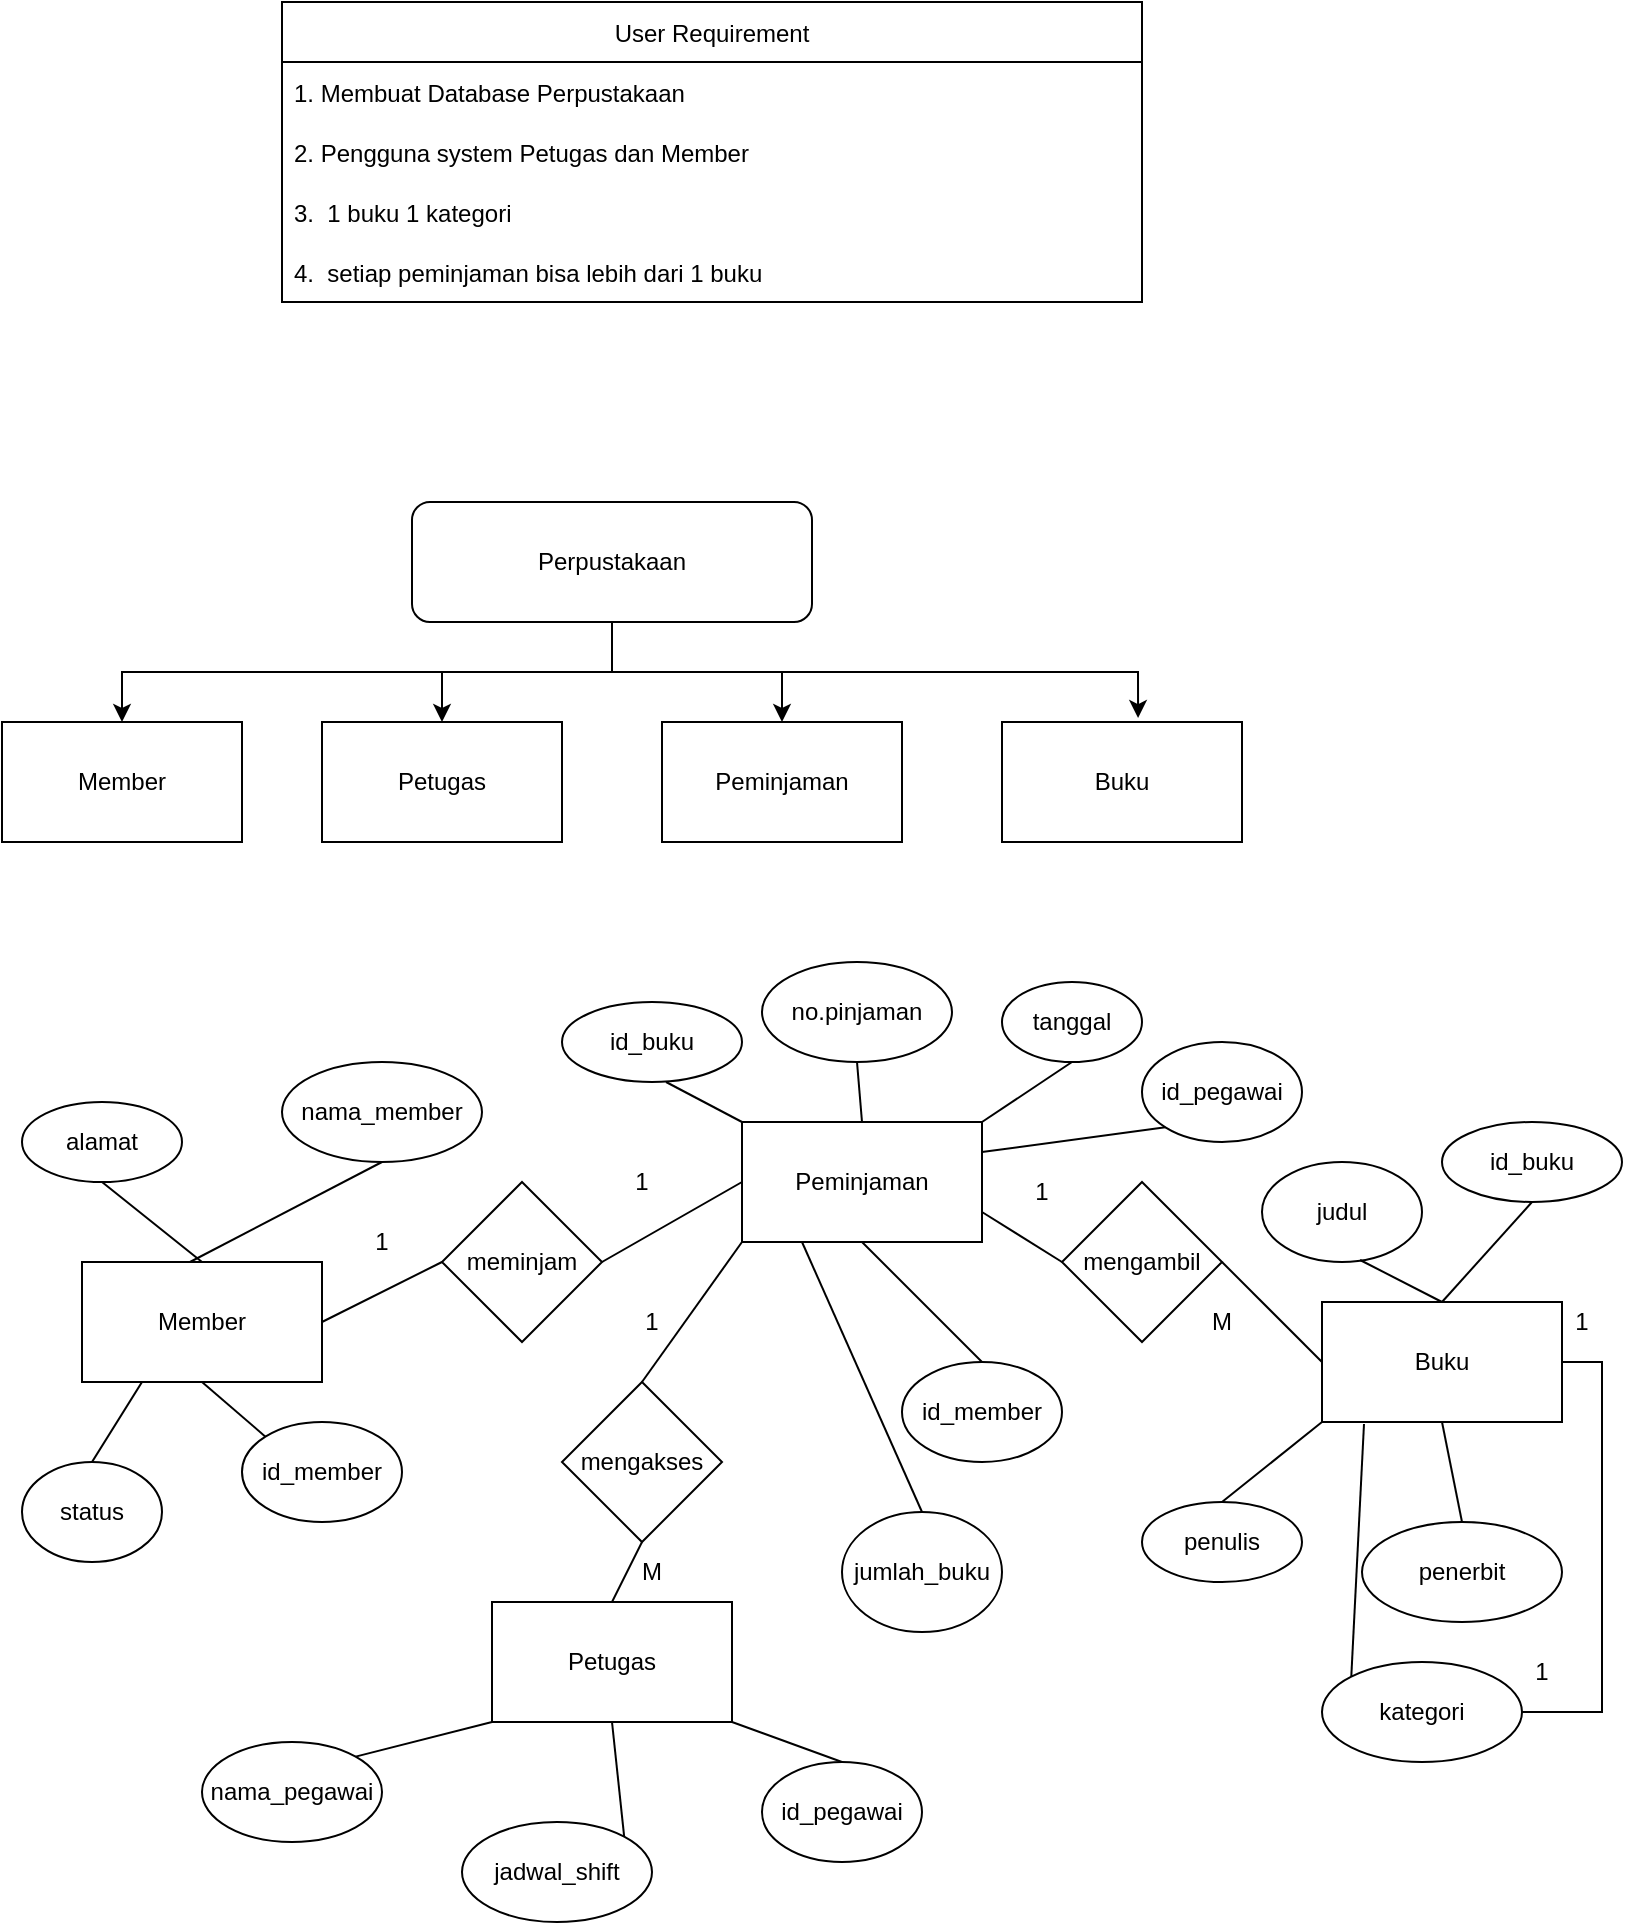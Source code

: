 <mxfile version="15.6.5" type="github"><diagram id="3bQUJpN8k2muaRIqIm6b" name="Page-1"><mxGraphModel dx="862" dy="492" grid="1" gridSize="10" guides="1" tooltips="1" connect="1" arrows="1" fold="1" page="1" pageScale="1" pageWidth="850" pageHeight="1100" math="0" shadow="0"><root><mxCell id="0"/><mxCell id="1" parent="0"/><mxCell id="HlvAQcf4TAFLOSOdBuCV-1" value="User Requirement" style="swimlane;fontStyle=0;childLayout=stackLayout;horizontal=1;startSize=30;horizontalStack=0;resizeParent=1;resizeParentMax=0;resizeLast=0;collapsible=1;marginBottom=0;fontColor=default;fillColor=default;strokeColor=default;" parent="1" vertex="1"><mxGeometry x="160" y="110" width="430" height="150" as="geometry"/></mxCell><mxCell id="HlvAQcf4TAFLOSOdBuCV-2" value="1. Membuat Database Perpustakaan" style="text;strokeColor=none;fillColor=none;align=left;verticalAlign=middle;spacingLeft=4;spacingRight=4;overflow=hidden;points=[[0,0.5],[1,0.5]];portConstraint=eastwest;rotatable=0;fontColor=default;" parent="HlvAQcf4TAFLOSOdBuCV-1" vertex="1"><mxGeometry y="30" width="430" height="30" as="geometry"/></mxCell><mxCell id="HlvAQcf4TAFLOSOdBuCV-3" value="2. Pengguna system Petugas dan Member" style="text;strokeColor=none;fillColor=none;align=left;verticalAlign=middle;spacingLeft=4;spacingRight=4;overflow=hidden;points=[[0,0.5],[1,0.5]];portConstraint=eastwest;rotatable=0;fontColor=default;" parent="HlvAQcf4TAFLOSOdBuCV-1" vertex="1"><mxGeometry y="60" width="430" height="30" as="geometry"/></mxCell><mxCell id="HlvAQcf4TAFLOSOdBuCV-4" value="3.  1 buku 1 kategori" style="text;strokeColor=none;fillColor=none;align=left;verticalAlign=middle;spacingLeft=4;spacingRight=4;overflow=hidden;points=[[0,0.5],[1,0.5]];portConstraint=eastwest;rotatable=0;fontColor=default;" parent="HlvAQcf4TAFLOSOdBuCV-1" vertex="1"><mxGeometry y="90" width="430" height="30" as="geometry"/></mxCell><mxCell id="HlvAQcf4TAFLOSOdBuCV-5" value="4.  setiap peminjaman bisa lebih dari 1 buku" style="text;strokeColor=none;fillColor=none;align=left;verticalAlign=middle;spacingLeft=4;spacingRight=4;overflow=hidden;points=[[0,0.5],[1,0.5]];portConstraint=eastwest;rotatable=0;fontColor=default;" parent="HlvAQcf4TAFLOSOdBuCV-1" vertex="1"><mxGeometry y="120" width="430" height="30" as="geometry"/></mxCell><mxCell id="ZFjTRjcmgBkkJqUMy4PS-6" style="edgeStyle=orthogonalEdgeStyle;rounded=0;orthogonalLoop=1;jettySize=auto;html=1;exitX=0.5;exitY=1;exitDx=0;exitDy=0;entryX=0.5;entryY=0;entryDx=0;entryDy=0;fontColor=default;" parent="1" source="ZFjTRjcmgBkkJqUMy4PS-1" target="ZFjTRjcmgBkkJqUMy4PS-2" edge="1"><mxGeometry relative="1" as="geometry"/></mxCell><mxCell id="ZFjTRjcmgBkkJqUMy4PS-7" style="edgeStyle=orthogonalEdgeStyle;rounded=0;orthogonalLoop=1;jettySize=auto;html=1;exitX=0.5;exitY=1;exitDx=0;exitDy=0;entryX=0.5;entryY=0;entryDx=0;entryDy=0;fontColor=default;" parent="1" source="ZFjTRjcmgBkkJqUMy4PS-1" target="ZFjTRjcmgBkkJqUMy4PS-3" edge="1"><mxGeometry relative="1" as="geometry"/></mxCell><mxCell id="ZFjTRjcmgBkkJqUMy4PS-8" style="edgeStyle=orthogonalEdgeStyle;rounded=0;orthogonalLoop=1;jettySize=auto;html=1;exitX=0.5;exitY=1;exitDx=0;exitDy=0;entryX=0.5;entryY=0;entryDx=0;entryDy=0;fontColor=default;" parent="1" source="ZFjTRjcmgBkkJqUMy4PS-1" target="ZFjTRjcmgBkkJqUMy4PS-4" edge="1"><mxGeometry relative="1" as="geometry"/></mxCell><mxCell id="ZFjTRjcmgBkkJqUMy4PS-9" style="edgeStyle=orthogonalEdgeStyle;rounded=0;orthogonalLoop=1;jettySize=auto;html=1;exitX=0.5;exitY=1;exitDx=0;exitDy=0;entryX=0.567;entryY=-0.033;entryDx=0;entryDy=0;entryPerimeter=0;fontColor=default;" parent="1" source="ZFjTRjcmgBkkJqUMy4PS-1" target="ZFjTRjcmgBkkJqUMy4PS-5" edge="1"><mxGeometry relative="1" as="geometry"/></mxCell><mxCell id="ZFjTRjcmgBkkJqUMy4PS-1" value="Perpustakaan" style="rounded=1;whiteSpace=wrap;html=1;fontColor=default;fillColor=default;strokeColor=default;" parent="1" vertex="1"><mxGeometry x="225" y="360" width="200" height="60" as="geometry"/></mxCell><mxCell id="ZFjTRjcmgBkkJqUMy4PS-2" value="Member" style="rounded=0;whiteSpace=wrap;html=1;fontColor=default;strokeColor=default;fillColor=default;" parent="1" vertex="1"><mxGeometry x="20" y="470" width="120" height="60" as="geometry"/></mxCell><mxCell id="ZFjTRjcmgBkkJqUMy4PS-3" value="Petugas" style="rounded=0;whiteSpace=wrap;html=1;fontColor=default;strokeColor=default;fillColor=default;" parent="1" vertex="1"><mxGeometry x="180" y="470" width="120" height="60" as="geometry"/></mxCell><mxCell id="ZFjTRjcmgBkkJqUMy4PS-4" value="Peminjaman" style="rounded=0;whiteSpace=wrap;html=1;fontColor=default;strokeColor=default;fillColor=default;" parent="1" vertex="1"><mxGeometry x="350" y="470" width="120" height="60" as="geometry"/></mxCell><mxCell id="ZFjTRjcmgBkkJqUMy4PS-5" value="Buku" style="rounded=0;whiteSpace=wrap;html=1;fontColor=default;strokeColor=default;fillColor=default;" parent="1" vertex="1"><mxGeometry x="520" y="470" width="120" height="60" as="geometry"/></mxCell><mxCell id="ZFjTRjcmgBkkJqUMy4PS-10" value="Member" style="rounded=0;whiteSpace=wrap;html=1;fontColor=default;strokeColor=default;fillColor=default;" parent="1" vertex="1"><mxGeometry x="60" y="740" width="120" height="60" as="geometry"/></mxCell><mxCell id="ZFjTRjcmgBkkJqUMy4PS-11" value="Petugas" style="rounded=0;whiteSpace=wrap;html=1;fontColor=default;strokeColor=default;fillColor=default;" parent="1" vertex="1"><mxGeometry x="265" y="910" width="120" height="60" as="geometry"/></mxCell><mxCell id="ZFjTRjcmgBkkJqUMy4PS-12" value="Peminjaman" style="rounded=0;whiteSpace=wrap;html=1;fontColor=default;strokeColor=default;fillColor=default;" parent="1" vertex="1"><mxGeometry x="390" y="670" width="120" height="60" as="geometry"/></mxCell><mxCell id="ZFjTRjcmgBkkJqUMy4PS-13" value="Buku" style="rounded=0;whiteSpace=wrap;html=1;fontColor=default;strokeColor=default;fillColor=default;" parent="1" vertex="1"><mxGeometry x="680" y="760" width="120" height="60" as="geometry"/></mxCell><mxCell id="ZFjTRjcmgBkkJqUMy4PS-14" value="id_member" style="ellipse;whiteSpace=wrap;html=1;fontColor=default;strokeColor=default;fillColor=default;" parent="1" vertex="1"><mxGeometry x="140" y="820" width="80" height="50" as="geometry"/></mxCell><mxCell id="ZFjTRjcmgBkkJqUMy4PS-15" value="" style="endArrow=none;html=1;rounded=0;fontColor=default;entryX=0;entryY=0;entryDx=0;entryDy=0;strokeColor=default;labelBackgroundColor=default;exitX=0.5;exitY=1;exitDx=0;exitDy=0;" parent="1" source="ZFjTRjcmgBkkJqUMy4PS-10" target="ZFjTRjcmgBkkJqUMy4PS-14" edge="1"><mxGeometry width="50" height="50" relative="1" as="geometry"><mxPoint x="70" y="870" as="sourcePoint"/><mxPoint x="120" y="820" as="targetPoint"/></mxGeometry></mxCell><mxCell id="ZFjTRjcmgBkkJqUMy4PS-16" value="nama_member" style="ellipse;whiteSpace=wrap;html=1;fontColor=default;strokeColor=default;fillColor=default;" parent="1" vertex="1"><mxGeometry x="160" y="640" width="100" height="50" as="geometry"/></mxCell><mxCell id="ZFjTRjcmgBkkJqUMy4PS-17" value="" style="endArrow=none;html=1;rounded=0;labelBackgroundColor=default;fontColor=default;strokeColor=default;entryX=0.5;entryY=1;entryDx=0;entryDy=0;exitX=0.45;exitY=0;exitDx=0;exitDy=0;exitPerimeter=0;" parent="1" source="ZFjTRjcmgBkkJqUMy4PS-10" target="ZFjTRjcmgBkkJqUMy4PS-16" edge="1"><mxGeometry width="50" height="50" relative="1" as="geometry"><mxPoint x="60" y="740" as="sourcePoint"/><mxPoint x="110" y="690" as="targetPoint"/></mxGeometry></mxCell><mxCell id="ZFjTRjcmgBkkJqUMy4PS-18" value="alamat" style="ellipse;whiteSpace=wrap;html=1;fontColor=default;strokeColor=default;fillColor=default;" parent="1" vertex="1"><mxGeometry x="30" y="660" width="80" height="40" as="geometry"/></mxCell><mxCell id="ZFjTRjcmgBkkJqUMy4PS-19" value="status" style="ellipse;whiteSpace=wrap;html=1;fontColor=default;strokeColor=default;fillColor=default;" parent="1" vertex="1"><mxGeometry x="30" y="840" width="70" height="50" as="geometry"/></mxCell><mxCell id="ZFjTRjcmgBkkJqUMy4PS-20" value="" style="endArrow=none;html=1;rounded=0;labelBackgroundColor=default;fontColor=default;strokeColor=default;entryX=0.25;entryY=1;entryDx=0;entryDy=0;exitX=0.5;exitY=0;exitDx=0;exitDy=0;" parent="1" source="ZFjTRjcmgBkkJqUMy4PS-19" target="ZFjTRjcmgBkkJqUMy4PS-10" edge="1"><mxGeometry width="50" height="50" relative="1" as="geometry"><mxPoint x="80" y="850" as="sourcePoint"/><mxPoint x="130" y="800" as="targetPoint"/></mxGeometry></mxCell><mxCell id="ZFjTRjcmgBkkJqUMy4PS-21" value="" style="endArrow=none;html=1;rounded=0;labelBackgroundColor=default;fontColor=default;strokeColor=default;entryX=0.5;entryY=1;entryDx=0;entryDy=0;exitX=0.5;exitY=0;exitDx=0;exitDy=0;" parent="1" source="ZFjTRjcmgBkkJqUMy4PS-10" target="ZFjTRjcmgBkkJqUMy4PS-18" edge="1"><mxGeometry width="50" height="50" relative="1" as="geometry"><mxPoint x="50" y="760" as="sourcePoint"/><mxPoint x="100" y="710" as="targetPoint"/></mxGeometry></mxCell><mxCell id="ZFjTRjcmgBkkJqUMy4PS-22" value="id_pegawai" style="ellipse;whiteSpace=wrap;html=1;fontColor=default;strokeColor=default;fillColor=default;" parent="1" vertex="1"><mxGeometry x="400" y="990" width="80" height="50" as="geometry"/></mxCell><mxCell id="ZFjTRjcmgBkkJqUMy4PS-23" value="nama_pegawai" style="ellipse;whiteSpace=wrap;html=1;fontColor=default;strokeColor=default;fillColor=default;" parent="1" vertex="1"><mxGeometry x="120" y="980" width="90" height="50" as="geometry"/></mxCell><mxCell id="ZFjTRjcmgBkkJqUMy4PS-24" value="jadwal_shift" style="ellipse;whiteSpace=wrap;html=1;fontColor=default;strokeColor=default;fillColor=default;" parent="1" vertex="1"><mxGeometry x="250" y="1020" width="95" height="50" as="geometry"/></mxCell><mxCell id="ZFjTRjcmgBkkJqUMy4PS-25" value="" style="endArrow=none;html=1;rounded=0;labelBackgroundColor=default;fontColor=default;strokeColor=default;entryX=0;entryY=1;entryDx=0;entryDy=0;exitX=1;exitY=0;exitDx=0;exitDy=0;" parent="1" source="ZFjTRjcmgBkkJqUMy4PS-23" target="ZFjTRjcmgBkkJqUMy4PS-11" edge="1"><mxGeometry width="50" height="50" relative="1" as="geometry"><mxPoint x="200" y="980" as="sourcePoint"/><mxPoint x="250" y="930" as="targetPoint"/></mxGeometry></mxCell><mxCell id="ZFjTRjcmgBkkJqUMy4PS-26" value="" style="endArrow=none;html=1;rounded=0;labelBackgroundColor=default;fontColor=default;strokeColor=default;entryX=0.5;entryY=1;entryDx=0;entryDy=0;exitX=1;exitY=0;exitDx=0;exitDy=0;" parent="1" source="ZFjTRjcmgBkkJqUMy4PS-24" target="ZFjTRjcmgBkkJqUMy4PS-11" edge="1"><mxGeometry width="50" height="50" relative="1" as="geometry"><mxPoint x="290" y="1030" as="sourcePoint"/><mxPoint x="340" y="980" as="targetPoint"/></mxGeometry></mxCell><mxCell id="ZFjTRjcmgBkkJqUMy4PS-27" value="" style="endArrow=none;html=1;rounded=0;labelBackgroundColor=default;fontColor=default;strokeColor=default;entryX=1;entryY=1;entryDx=0;entryDy=0;exitX=0.5;exitY=0;exitDx=0;exitDy=0;" parent="1" source="ZFjTRjcmgBkkJqUMy4PS-22" target="ZFjTRjcmgBkkJqUMy4PS-11" edge="1"><mxGeometry width="50" height="50" relative="1" as="geometry"><mxPoint x="420" y="970" as="sourcePoint"/><mxPoint x="470" y="920" as="targetPoint"/></mxGeometry></mxCell><mxCell id="ZFjTRjcmgBkkJqUMy4PS-28" value="no.pinjaman" style="ellipse;whiteSpace=wrap;html=1;fontColor=default;strokeColor=default;fillColor=default;" parent="1" vertex="1"><mxGeometry x="400" y="590" width="95" height="50" as="geometry"/></mxCell><mxCell id="ZFjTRjcmgBkkJqUMy4PS-29" value="tanggal" style="ellipse;whiteSpace=wrap;html=1;fontColor=default;strokeColor=default;fillColor=default;" parent="1" vertex="1"><mxGeometry x="520" y="600" width="70" height="40" as="geometry"/></mxCell><mxCell id="ZFjTRjcmgBkkJqUMy4PS-30" value="jumlah_buku" style="ellipse;whiteSpace=wrap;html=1;fontColor=default;strokeColor=default;fillColor=default;" parent="1" vertex="1"><mxGeometry x="440" y="865" width="80" height="60" as="geometry"/></mxCell><mxCell id="ZFjTRjcmgBkkJqUMy4PS-31" value="id_pegawai" style="ellipse;whiteSpace=wrap;html=1;fontColor=default;strokeColor=default;fillColor=default;" parent="1" vertex="1"><mxGeometry x="590" y="630" width="80" height="50" as="geometry"/></mxCell><mxCell id="ZFjTRjcmgBkkJqUMy4PS-32" value="id_member" style="ellipse;whiteSpace=wrap;html=1;fontColor=default;strokeColor=default;fillColor=default;" parent="1" vertex="1"><mxGeometry x="470" y="790" width="80" height="50" as="geometry"/></mxCell><mxCell id="ZFjTRjcmgBkkJqUMy4PS-33" value="id_buku" style="ellipse;whiteSpace=wrap;html=1;fontColor=default;strokeColor=default;fillColor=default;" parent="1" vertex="1"><mxGeometry x="740" y="670" width="90" height="40" as="geometry"/></mxCell><mxCell id="ZFjTRjcmgBkkJqUMy4PS-34" value="id_buku" style="ellipse;whiteSpace=wrap;html=1;fontColor=default;strokeColor=default;fillColor=default;" parent="1" vertex="1"><mxGeometry x="300" y="610" width="90" height="40" as="geometry"/></mxCell><mxCell id="ZFjTRjcmgBkkJqUMy4PS-35" value="judul" style="ellipse;whiteSpace=wrap;html=1;fontColor=default;strokeColor=default;fillColor=default;" parent="1" vertex="1"><mxGeometry x="650" y="690" width="80" height="50" as="geometry"/></mxCell><mxCell id="ZFjTRjcmgBkkJqUMy4PS-36" value="penulis" style="ellipse;whiteSpace=wrap;html=1;fontColor=default;strokeColor=default;fillColor=default;" parent="1" vertex="1"><mxGeometry x="590" y="860" width="80" height="40" as="geometry"/></mxCell><mxCell id="ZFjTRjcmgBkkJqUMy4PS-37" value="penerbit" style="ellipse;whiteSpace=wrap;html=1;fontColor=default;strokeColor=default;fillColor=default;" parent="1" vertex="1"><mxGeometry x="700" y="870" width="100" height="50" as="geometry"/></mxCell><mxCell id="ZFjTRjcmgBkkJqUMy4PS-38" value="kategori" style="ellipse;whiteSpace=wrap;html=1;fontColor=default;strokeColor=default;fillColor=default;" parent="1" vertex="1"><mxGeometry x="680" y="940" width="100" height="50" as="geometry"/></mxCell><mxCell id="ZFjTRjcmgBkkJqUMy4PS-39" value="" style="endArrow=none;html=1;rounded=0;labelBackgroundColor=default;fontColor=default;strokeColor=default;entryX=0.5;entryY=1;entryDx=0;entryDy=0;exitX=0.5;exitY=0;exitDx=0;exitDy=0;" parent="1" source="ZFjTRjcmgBkkJqUMy4PS-32" target="ZFjTRjcmgBkkJqUMy4PS-12" edge="1"><mxGeometry width="50" height="50" relative="1" as="geometry"><mxPoint x="480" y="780" as="sourcePoint"/><mxPoint x="530" y="730" as="targetPoint"/></mxGeometry></mxCell><mxCell id="ZFjTRjcmgBkkJqUMy4PS-40" value="" style="endArrow=none;html=1;rounded=0;labelBackgroundColor=default;fontColor=default;strokeColor=default;entryX=0.25;entryY=1;entryDx=0;entryDy=0;exitX=0.5;exitY=0;exitDx=0;exitDy=0;" parent="1" source="ZFjTRjcmgBkkJqUMy4PS-30" target="ZFjTRjcmgBkkJqUMy4PS-12" edge="1"><mxGeometry width="50" height="50" relative="1" as="geometry"><mxPoint x="520" y="800" as="sourcePoint"/><mxPoint x="460" y="740" as="targetPoint"/></mxGeometry></mxCell><mxCell id="ZFjTRjcmgBkkJqUMy4PS-41" value="" style="endArrow=none;html=1;rounded=0;labelBackgroundColor=default;fontColor=default;strokeColor=default;entryX=0;entryY=1;entryDx=0;entryDy=0;exitX=1;exitY=0.25;exitDx=0;exitDy=0;" parent="1" source="ZFjTRjcmgBkkJqUMy4PS-12" target="ZFjTRjcmgBkkJqUMy4PS-31" edge="1"><mxGeometry width="50" height="50" relative="1" as="geometry"><mxPoint x="430" y="790" as="sourcePoint"/><mxPoint x="430" y="740" as="targetPoint"/></mxGeometry></mxCell><mxCell id="ZFjTRjcmgBkkJqUMy4PS-42" value="" style="endArrow=none;html=1;rounded=0;labelBackgroundColor=default;fontColor=default;strokeColor=default;entryX=0.5;entryY=1;entryDx=0;entryDy=0;exitX=1;exitY=0;exitDx=0;exitDy=0;" parent="1" source="ZFjTRjcmgBkkJqUMy4PS-12" target="ZFjTRjcmgBkkJqUMy4PS-29" edge="1"><mxGeometry width="50" height="50" relative="1" as="geometry"><mxPoint x="520" y="695" as="sourcePoint"/><mxPoint x="611.716" y="682.678" as="targetPoint"/></mxGeometry></mxCell><mxCell id="ZFjTRjcmgBkkJqUMy4PS-43" value="" style="endArrow=none;html=1;rounded=0;labelBackgroundColor=default;fontColor=default;strokeColor=default;entryX=0.5;entryY=1;entryDx=0;entryDy=0;exitX=0.5;exitY=0;exitDx=0;exitDy=0;" parent="1" source="ZFjTRjcmgBkkJqUMy4PS-12" target="ZFjTRjcmgBkkJqUMy4PS-28" edge="1"><mxGeometry width="50" height="50" relative="1" as="geometry"><mxPoint x="520" y="680" as="sourcePoint"/><mxPoint x="565" y="650" as="targetPoint"/></mxGeometry></mxCell><mxCell id="ZFjTRjcmgBkkJqUMy4PS-44" value="" style="endArrow=none;html=1;rounded=0;labelBackgroundColor=default;fontColor=default;strokeColor=default;entryX=0.578;entryY=1;entryDx=0;entryDy=0;exitX=0;exitY=0;exitDx=0;exitDy=0;entryPerimeter=0;" parent="1" source="ZFjTRjcmgBkkJqUMy4PS-12" target="ZFjTRjcmgBkkJqUMy4PS-34" edge="1"><mxGeometry width="50" height="50" relative="1" as="geometry"><mxPoint x="530" y="690" as="sourcePoint"/><mxPoint x="575" y="660" as="targetPoint"/></mxGeometry></mxCell><mxCell id="ZFjTRjcmgBkkJqUMy4PS-45" value="" style="endArrow=none;html=1;rounded=0;labelBackgroundColor=default;fontColor=default;strokeColor=default;entryX=0.5;entryY=0;entryDx=0;entryDy=0;exitX=0;exitY=1;exitDx=0;exitDy=0;" parent="1" source="ZFjTRjcmgBkkJqUMy4PS-13" target="ZFjTRjcmgBkkJqUMy4PS-36" edge="1"><mxGeometry width="50" height="50" relative="1" as="geometry"><mxPoint x="540" y="700" as="sourcePoint"/><mxPoint x="585" y="670" as="targetPoint"/></mxGeometry></mxCell><mxCell id="ZFjTRjcmgBkkJqUMy4PS-46" value="" style="endArrow=none;html=1;rounded=0;labelBackgroundColor=default;fontColor=default;strokeColor=default;entryX=0.5;entryY=0;entryDx=0;entryDy=0;exitX=0.5;exitY=1;exitDx=0;exitDy=0;" parent="1" source="ZFjTRjcmgBkkJqUMy4PS-13" target="ZFjTRjcmgBkkJqUMy4PS-37" edge="1"><mxGeometry width="50" height="50" relative="1" as="geometry"><mxPoint x="690" y="830" as="sourcePoint"/><mxPoint x="640" y="870" as="targetPoint"/></mxGeometry></mxCell><mxCell id="ZFjTRjcmgBkkJqUMy4PS-47" value="" style="endArrow=none;html=1;rounded=0;labelBackgroundColor=default;fontColor=default;strokeColor=default;entryX=0.5;entryY=0;entryDx=0;entryDy=0;exitX=0.613;exitY=0.98;exitDx=0;exitDy=0;exitPerimeter=0;" parent="1" source="ZFjTRjcmgBkkJqUMy4PS-35" target="ZFjTRjcmgBkkJqUMy4PS-13" edge="1"><mxGeometry width="50" height="50" relative="1" as="geometry"><mxPoint x="750" y="830" as="sourcePoint"/><mxPoint x="760" y="880" as="targetPoint"/></mxGeometry></mxCell><mxCell id="ZFjTRjcmgBkkJqUMy4PS-48" value="" style="endArrow=none;html=1;rounded=0;labelBackgroundColor=default;fontColor=default;strokeColor=default;entryX=0.5;entryY=0;entryDx=0;entryDy=0;exitX=0.5;exitY=1;exitDx=0;exitDy=0;" parent="1" source="ZFjTRjcmgBkkJqUMy4PS-33" target="ZFjTRjcmgBkkJqUMy4PS-13" edge="1"><mxGeometry width="50" height="50" relative="1" as="geometry"><mxPoint x="760" y="840" as="sourcePoint"/><mxPoint x="770" y="890" as="targetPoint"/></mxGeometry></mxCell><mxCell id="ZFjTRjcmgBkkJqUMy4PS-49" value="" style="endArrow=none;html=1;rounded=0;labelBackgroundColor=default;fontColor=default;strokeColor=default;entryX=0;entryY=0;entryDx=0;entryDy=0;exitX=0.175;exitY=1.017;exitDx=0;exitDy=0;exitPerimeter=0;" parent="1" source="ZFjTRjcmgBkkJqUMy4PS-13" target="ZFjTRjcmgBkkJqUMy4PS-38" edge="1"><mxGeometry width="50" height="50" relative="1" as="geometry"><mxPoint x="770" y="850" as="sourcePoint"/><mxPoint x="780" y="900" as="targetPoint"/></mxGeometry></mxCell><mxCell id="ZFjTRjcmgBkkJqUMy4PS-50" value="" style="endArrow=none;html=1;rounded=0;labelBackgroundColor=default;fontColor=default;strokeColor=default;entryX=1;entryY=0.5;entryDx=0;entryDy=0;exitX=1;exitY=0.5;exitDx=0;exitDy=0;" parent="1" source="ZFjTRjcmgBkkJqUMy4PS-13" target="ZFjTRjcmgBkkJqUMy4PS-38" edge="1"><mxGeometry width="50" height="50" relative="1" as="geometry"><mxPoint x="780" y="860" as="sourcePoint"/><mxPoint x="790" y="910" as="targetPoint"/><Array as="points"><mxPoint x="820" y="790"/><mxPoint x="820" y="965"/></Array></mxGeometry></mxCell><mxCell id="RQFu1fUHfnLuDc6BxTgs-1" value="meminjam" style="rhombus;whiteSpace=wrap;html=1;fillColor=default;strokeColor=default;fontColor=default;" vertex="1" parent="1"><mxGeometry x="240" y="700" width="80" height="80" as="geometry"/></mxCell><mxCell id="RQFu1fUHfnLuDc6BxTgs-2" value="mengakses" style="rhombus;whiteSpace=wrap;html=1;fontColor=default;strokeColor=default;fillColor=default;" vertex="1" parent="1"><mxGeometry x="300" y="800" width="80" height="80" as="geometry"/></mxCell><mxCell id="RQFu1fUHfnLuDc6BxTgs-3" value="mengambil" style="rhombus;whiteSpace=wrap;html=1;fontColor=default;strokeColor=default;fillColor=default;" vertex="1" parent="1"><mxGeometry x="550" y="700" width="80" height="80" as="geometry"/></mxCell><mxCell id="RQFu1fUHfnLuDc6BxTgs-4" value="" style="endArrow=none;html=1;rounded=0;fontColor=default;entryX=1;entryY=0.5;entryDx=0;entryDy=0;strokeColor=default;labelBackgroundColor=default;exitX=0;exitY=0.5;exitDx=0;exitDy=0;" edge="1" parent="1" source="RQFu1fUHfnLuDc6BxTgs-1" target="ZFjTRjcmgBkkJqUMy4PS-10"><mxGeometry width="50" height="50" relative="1" as="geometry"><mxPoint x="190" y="820" as="sourcePoint"/><mxPoint x="240" y="770" as="targetPoint"/></mxGeometry></mxCell><mxCell id="RQFu1fUHfnLuDc6BxTgs-5" value="" style="endArrow=none;html=1;rounded=0;labelBackgroundColor=default;fontColor=default;strokeColor=default;exitX=1;exitY=0.5;exitDx=0;exitDy=0;entryX=0;entryY=0.5;entryDx=0;entryDy=0;" edge="1" parent="1" source="RQFu1fUHfnLuDc6BxTgs-1" target="ZFjTRjcmgBkkJqUMy4PS-12"><mxGeometry width="50" height="50" relative="1" as="geometry"><mxPoint x="350" y="800" as="sourcePoint"/><mxPoint x="400" y="750" as="targetPoint"/></mxGeometry></mxCell><mxCell id="RQFu1fUHfnLuDc6BxTgs-6" value="" style="endArrow=none;html=1;rounded=0;labelBackgroundColor=default;fontColor=default;strokeColor=default;entryX=0.5;entryY=1;entryDx=0;entryDy=0;exitX=0.5;exitY=0;exitDx=0;exitDy=0;" edge="1" parent="1" source="ZFjTRjcmgBkkJqUMy4PS-11" target="RQFu1fUHfnLuDc6BxTgs-2"><mxGeometry width="50" height="50" relative="1" as="geometry"><mxPoint x="250" y="910" as="sourcePoint"/><mxPoint x="300" y="860" as="targetPoint"/></mxGeometry></mxCell><mxCell id="RQFu1fUHfnLuDc6BxTgs-7" value="" style="endArrow=none;html=1;rounded=0;labelBackgroundColor=default;fontColor=default;strokeColor=default;entryX=0;entryY=1;entryDx=0;entryDy=0;exitX=0.5;exitY=0;exitDx=0;exitDy=0;" edge="1" parent="1" source="RQFu1fUHfnLuDc6BxTgs-2" target="ZFjTRjcmgBkkJqUMy4PS-12"><mxGeometry width="50" height="50" relative="1" as="geometry"><mxPoint x="180" y="950" as="sourcePoint"/><mxPoint x="230" y="900" as="targetPoint"/></mxGeometry></mxCell><mxCell id="RQFu1fUHfnLuDc6BxTgs-8" value="" style="endArrow=none;html=1;rounded=0;labelBackgroundColor=default;fontColor=default;strokeColor=default;entryX=1;entryY=0.75;entryDx=0;entryDy=0;exitX=0;exitY=0.5;exitDx=0;exitDy=0;" edge="1" parent="1" source="RQFu1fUHfnLuDc6BxTgs-3" target="ZFjTRjcmgBkkJqUMy4PS-12"><mxGeometry width="50" height="50" relative="1" as="geometry"><mxPoint x="510" y="790" as="sourcePoint"/><mxPoint x="560" y="740" as="targetPoint"/></mxGeometry></mxCell><mxCell id="RQFu1fUHfnLuDc6BxTgs-9" value="" style="endArrow=none;html=1;rounded=0;labelBackgroundColor=default;fontColor=default;strokeColor=default;entryX=1;entryY=0.5;entryDx=0;entryDy=0;exitX=0;exitY=0.5;exitDx=0;exitDy=0;" edge="1" parent="1" source="ZFjTRjcmgBkkJqUMy4PS-13" target="RQFu1fUHfnLuDc6BxTgs-3"><mxGeometry width="50" height="50" relative="1" as="geometry"><mxPoint x="530" y="970" as="sourcePoint"/><mxPoint x="580" y="920" as="targetPoint"/></mxGeometry></mxCell><mxCell id="RQFu1fUHfnLuDc6BxTgs-10" value="1" style="text;html=1;strokeColor=none;fillColor=none;align=center;verticalAlign=middle;whiteSpace=wrap;rounded=0;fontColor=default;" vertex="1" parent="1"><mxGeometry x="760" y="930" width="60" height="30" as="geometry"/></mxCell><mxCell id="RQFu1fUHfnLuDc6BxTgs-11" value="1" style="text;html=1;strokeColor=none;fillColor=none;align=center;verticalAlign=middle;whiteSpace=wrap;rounded=0;fontColor=default;" vertex="1" parent="1"><mxGeometry x="780" y="755" width="60" height="30" as="geometry"/></mxCell><mxCell id="RQFu1fUHfnLuDc6BxTgs-12" value="1" style="text;html=1;strokeColor=none;fillColor=none;align=center;verticalAlign=middle;whiteSpace=wrap;rounded=0;fontColor=default;" vertex="1" parent="1"><mxGeometry x="315" y="755" width="60" height="30" as="geometry"/></mxCell><mxCell id="RQFu1fUHfnLuDc6BxTgs-13" value="1" style="text;html=1;strokeColor=none;fillColor=none;align=center;verticalAlign=middle;whiteSpace=wrap;rounded=0;fontColor=default;" vertex="1" parent="1"><mxGeometry x="310" y="685" width="60" height="30" as="geometry"/></mxCell><mxCell id="RQFu1fUHfnLuDc6BxTgs-14" value="1" style="text;html=1;strokeColor=none;fillColor=none;align=center;verticalAlign=middle;whiteSpace=wrap;rounded=0;fontColor=default;" vertex="1" parent="1"><mxGeometry x="180" y="715" width="60" height="30" as="geometry"/></mxCell><mxCell id="RQFu1fUHfnLuDc6BxTgs-15" value="1" style="text;html=1;strokeColor=none;fillColor=none;align=center;verticalAlign=middle;whiteSpace=wrap;rounded=0;fontColor=default;" vertex="1" parent="1"><mxGeometry x="510" y="690" width="60" height="30" as="geometry"/></mxCell><mxCell id="RQFu1fUHfnLuDc6BxTgs-16" value="M" style="text;html=1;strokeColor=none;fillColor=none;align=center;verticalAlign=middle;whiteSpace=wrap;rounded=0;fontColor=default;" vertex="1" parent="1"><mxGeometry x="315" y="880" width="60" height="30" as="geometry"/></mxCell><mxCell id="RQFu1fUHfnLuDc6BxTgs-17" value="M" style="text;html=1;strokeColor=none;fillColor=none;align=center;verticalAlign=middle;whiteSpace=wrap;rounded=0;fontColor=default;" vertex="1" parent="1"><mxGeometry x="600" y="755" width="60" height="30" as="geometry"/></mxCell></root></mxGraphModel></diagram></mxfile>